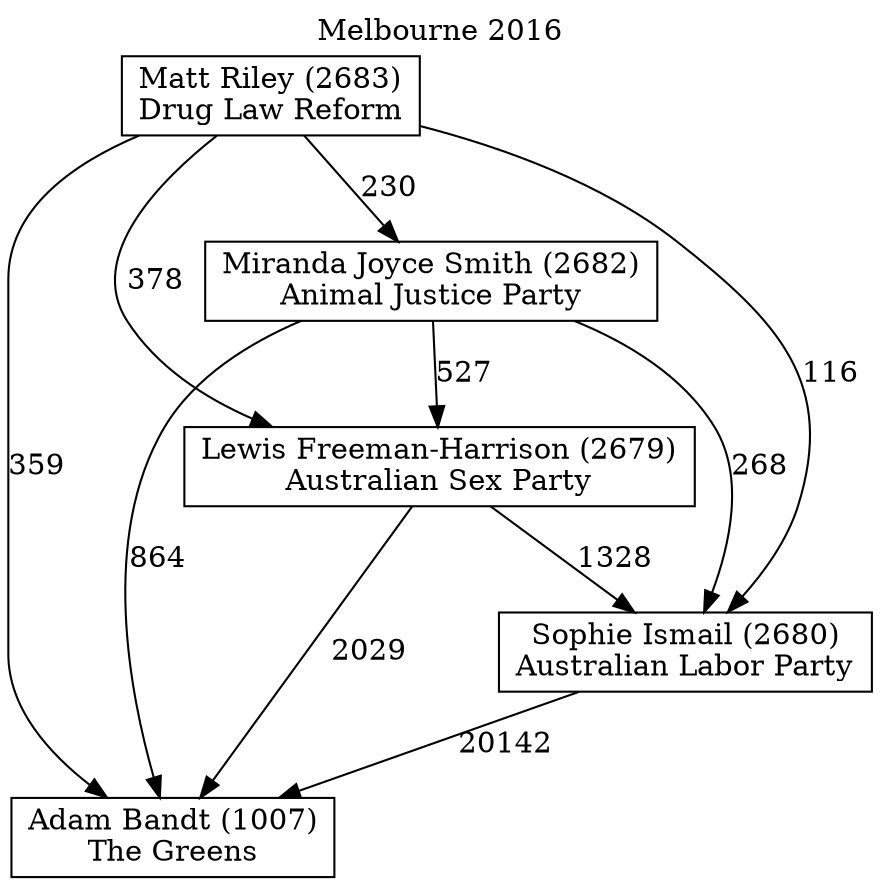 // House preference flow
digraph "Adam Bandt (1007)_Melbourne_2016" {
	graph [label="Melbourne 2016" labelloc=t mclimit=10]
	node [shape=box]
	"Matt Riley (2683)" [label="Matt Riley (2683)
Drug Law Reform"]
	"Miranda Joyce Smith (2682)" [label="Miranda Joyce Smith (2682)
Animal Justice Party"]
	"Adam Bandt (1007)" [label="Adam Bandt (1007)
The Greens"]
	"Sophie Ismail (2680)" [label="Sophie Ismail (2680)
Australian Labor Party"]
	"Lewis Freeman-Harrison (2679)" [label="Lewis Freeman-Harrison (2679)
Australian Sex Party"]
	"Matt Riley (2683)" -> "Adam Bandt (1007)" [label=359]
	"Miranda Joyce Smith (2682)" -> "Adam Bandt (1007)" [label=864]
	"Matt Riley (2683)" -> "Miranda Joyce Smith (2682)" [label=230]
	"Miranda Joyce Smith (2682)" -> "Lewis Freeman-Harrison (2679)" [label=527]
	"Matt Riley (2683)" -> "Sophie Ismail (2680)" [label=116]
	"Matt Riley (2683)" -> "Lewis Freeman-Harrison (2679)" [label=378]
	"Lewis Freeman-Harrison (2679)" -> "Adam Bandt (1007)" [label=2029]
	"Miranda Joyce Smith (2682)" -> "Sophie Ismail (2680)" [label=268]
	"Sophie Ismail (2680)" -> "Adam Bandt (1007)" [label=20142]
	"Lewis Freeman-Harrison (2679)" -> "Sophie Ismail (2680)" [label=1328]
}
